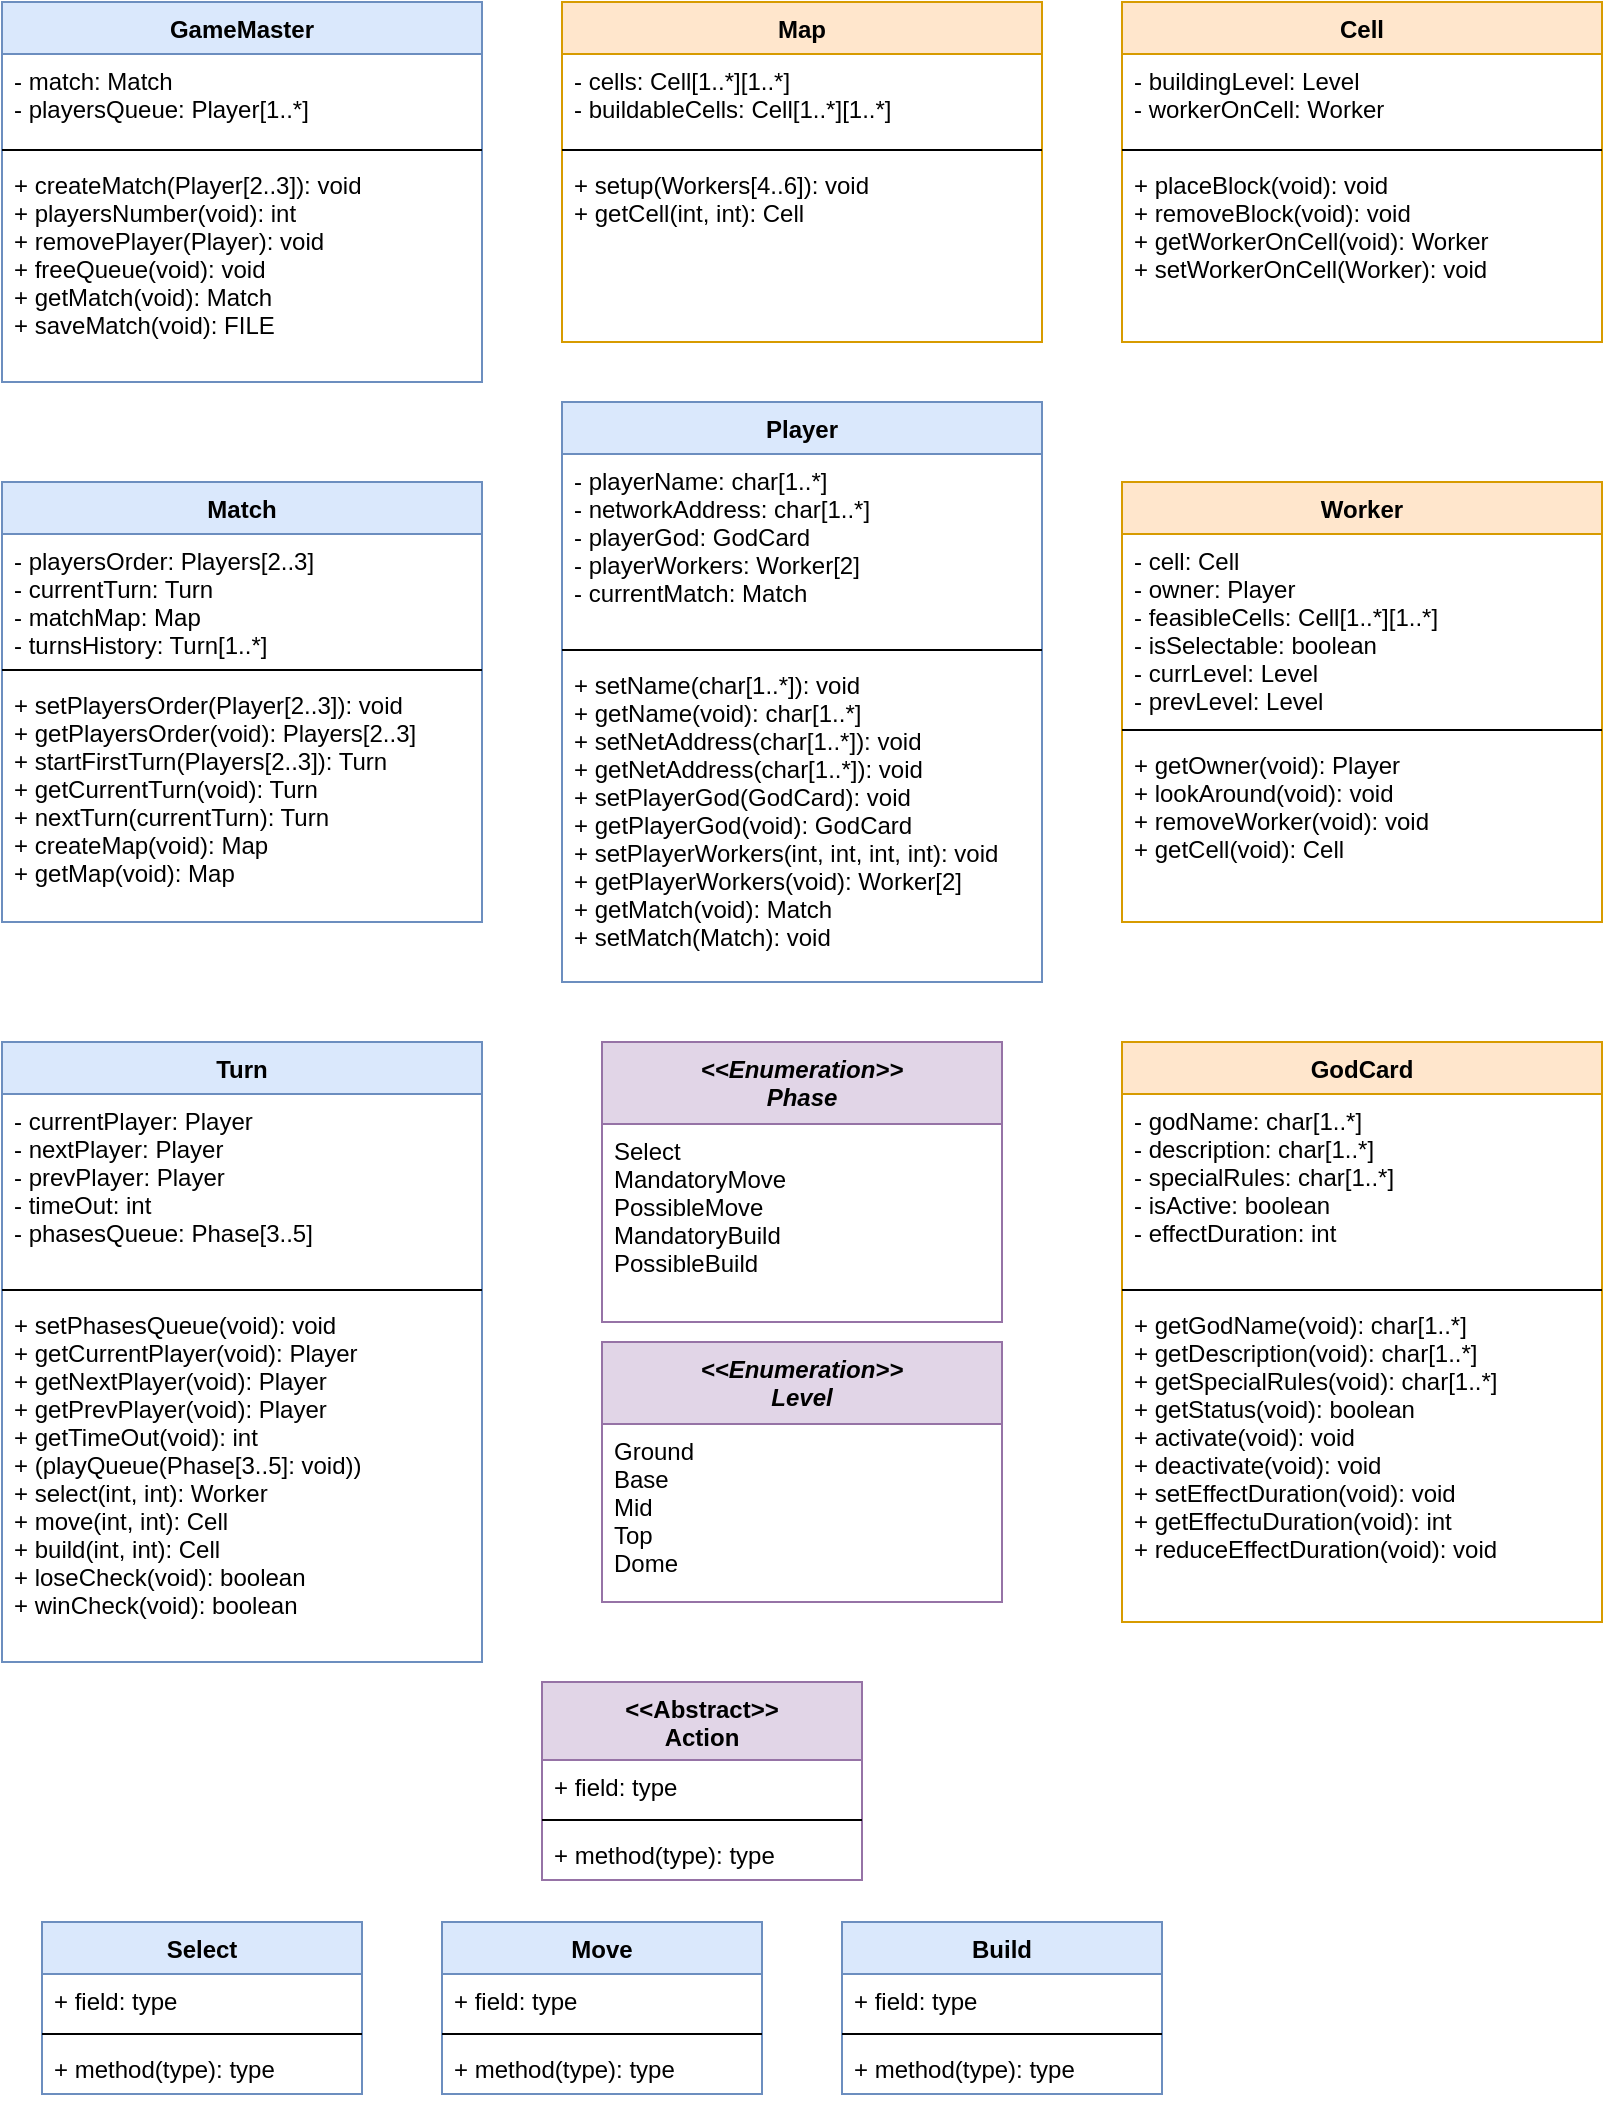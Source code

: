 <mxfile version="12.6.5" type="device"><diagram id="B1I15OfBy122LOu_rKYL" name="Page-1"><mxGraphModel dx="981" dy="567" grid="1" gridSize="10" guides="1" tooltips="1" connect="1" arrows="1" fold="1" page="1" pageScale="1" pageWidth="850" pageHeight="1100" math="0" shadow="0"><root><mxCell id="0"/><mxCell id="1" parent="0"/><mxCell id="iSrWICmwkI2ADshOBeTu-1" value="GameMaster" style="swimlane;fontStyle=1;align=center;verticalAlign=top;childLayout=stackLayout;horizontal=1;startSize=26;horizontalStack=0;resizeParent=1;resizeParentMax=0;resizeLast=0;collapsible=1;marginBottom=0;fillColor=#dae8fc;strokeColor=#6c8ebf;" parent="1" vertex="1"><mxGeometry x="20" y="40" width="240" height="190" as="geometry"/></mxCell><mxCell id="iSrWICmwkI2ADshOBeTu-2" value="- match: Match&#10;- playersQueue: Player[1..*]" style="text;strokeColor=none;fillColor=none;align=left;verticalAlign=top;spacingLeft=4;spacingRight=4;overflow=hidden;rotatable=0;points=[[0,0.5],[1,0.5]];portConstraint=eastwest;" parent="iSrWICmwkI2ADshOBeTu-1" vertex="1"><mxGeometry y="26" width="240" height="44" as="geometry"/></mxCell><mxCell id="iSrWICmwkI2ADshOBeTu-3" value="" style="line;strokeWidth=1;fillColor=none;align=left;verticalAlign=middle;spacingTop=-1;spacingLeft=3;spacingRight=3;rotatable=0;labelPosition=right;points=[];portConstraint=eastwest;" parent="iSrWICmwkI2ADshOBeTu-1" vertex="1"><mxGeometry y="70" width="240" height="8" as="geometry"/></mxCell><mxCell id="iSrWICmwkI2ADshOBeTu-4" value="+ createMatch(Player[2..3]): void&#10;+ playersNumber(void): int&#10;+ removePlayer(Player): void&#10;+ freeQueue(void): void&#10;+ getMatch(void): Match&#10;+ saveMatch(void): FILE" style="text;strokeColor=none;fillColor=none;align=left;verticalAlign=top;spacingLeft=4;spacingRight=4;overflow=hidden;rotatable=0;points=[[0,0.5],[1,0.5]];portConstraint=eastwest;" parent="iSrWICmwkI2ADshOBeTu-1" vertex="1"><mxGeometry y="78" width="240" height="112" as="geometry"/></mxCell><mxCell id="iSrWICmwkI2ADshOBeTu-5" value="Match" style="swimlane;fontStyle=1;align=center;verticalAlign=top;childLayout=stackLayout;horizontal=1;startSize=26;horizontalStack=0;resizeParent=1;resizeParentMax=0;resizeLast=0;collapsible=1;marginBottom=0;fillColor=#dae8fc;strokeColor=#6c8ebf;" parent="1" vertex="1"><mxGeometry x="20" y="280" width="240" height="220" as="geometry"/></mxCell><mxCell id="iSrWICmwkI2ADshOBeTu-6" value="- playersOrder: Players[2..3]&#10;- currentTurn: Turn&#10;- matchMap: Map&#10;- turnsHistory: Turn[1..*]" style="text;strokeColor=none;fillColor=none;align=left;verticalAlign=top;spacingLeft=4;spacingRight=4;overflow=hidden;rotatable=0;points=[[0,0.5],[1,0.5]];portConstraint=eastwest;" parent="iSrWICmwkI2ADshOBeTu-5" vertex="1"><mxGeometry y="26" width="240" height="64" as="geometry"/></mxCell><mxCell id="iSrWICmwkI2ADshOBeTu-7" value="" style="line;strokeWidth=1;fillColor=none;align=left;verticalAlign=middle;spacingTop=-1;spacingLeft=3;spacingRight=3;rotatable=0;labelPosition=right;points=[];portConstraint=eastwest;" parent="iSrWICmwkI2ADshOBeTu-5" vertex="1"><mxGeometry y="90" width="240" height="8" as="geometry"/></mxCell><mxCell id="iSrWICmwkI2ADshOBeTu-8" value="+ setPlayersOrder(Player[2..3]): void&#10;+ getPlayersOrder(void): Players[2..3]&#10;+ startFirstTurn(Players[2..3]): Turn&#10;+ getCurrentTurn(void): Turn&#10;+ nextTurn(currentTurn): Turn&#10;+ createMap(void): Map&#10;+ getMap(void): Map&#10;" style="text;strokeColor=none;fillColor=none;align=left;verticalAlign=top;spacingLeft=4;spacingRight=4;overflow=hidden;rotatable=0;points=[[0,0.5],[1,0.5]];portConstraint=eastwest;" parent="iSrWICmwkI2ADshOBeTu-5" vertex="1"><mxGeometry y="98" width="240" height="122" as="geometry"/></mxCell><mxCell id="iSrWICmwkI2ADshOBeTu-9" value="Turn" style="swimlane;fontStyle=1;align=center;verticalAlign=top;childLayout=stackLayout;horizontal=1;startSize=26;horizontalStack=0;resizeParent=1;resizeParentMax=0;resizeLast=0;collapsible=1;marginBottom=0;fillColor=#dae8fc;strokeColor=#6c8ebf;" parent="1" vertex="1"><mxGeometry x="20" y="560" width="240" height="310" as="geometry"/></mxCell><mxCell id="iSrWICmwkI2ADshOBeTu-10" value="- currentPlayer: Player&#10;- nextPlayer: Player&#10;- prevPlayer: Player&#10;- timeOut: int&#10;- phasesQueue: Phase[3..5]" style="text;strokeColor=none;fillColor=none;align=left;verticalAlign=top;spacingLeft=4;spacingRight=4;overflow=hidden;rotatable=0;points=[[0,0.5],[1,0.5]];portConstraint=eastwest;" parent="iSrWICmwkI2ADshOBeTu-9" vertex="1"><mxGeometry y="26" width="240" height="94" as="geometry"/></mxCell><mxCell id="iSrWICmwkI2ADshOBeTu-11" value="" style="line;strokeWidth=1;fillColor=none;align=left;verticalAlign=middle;spacingTop=-1;spacingLeft=3;spacingRight=3;rotatable=0;labelPosition=right;points=[];portConstraint=eastwest;" parent="iSrWICmwkI2ADshOBeTu-9" vertex="1"><mxGeometry y="120" width="240" height="8" as="geometry"/></mxCell><mxCell id="iSrWICmwkI2ADshOBeTu-12" value="+ setPhasesQueue(void): void&#10;+ getCurrentPlayer(void): Player&#10;+ getNextPlayer(void): Player&#10;+ getPrevPlayer(void): Player&#10;+ getTimeOut(void): int&#10;+ (playQueue(Phase[3..5]: void))&#10;+ select(int, int): Worker&#10;+ move(int, int): Cell&#10;+ build(int, int): Cell&#10;+ loseCheck(void): boolean&#10;+ winCheck(void): boolean" style="text;strokeColor=none;fillColor=none;align=left;verticalAlign=top;spacingLeft=4;spacingRight=4;overflow=hidden;rotatable=0;points=[[0,0.5],[1,0.5]];portConstraint=eastwest;" parent="iSrWICmwkI2ADshOBeTu-9" vertex="1"><mxGeometry y="128" width="240" height="182" as="geometry"/></mxCell><mxCell id="iSrWICmwkI2ADshOBeTu-33" value="&lt;&lt;Enumeration&gt;&gt;&#10;Phase" style="swimlane;fontStyle=3;align=center;verticalAlign=top;childLayout=stackLayout;horizontal=1;startSize=41;horizontalStack=0;resizeParent=1;resizeParentMax=0;resizeLast=0;collapsible=1;marginBottom=0;strokeColor=#9673a6;strokeWidth=1;fillColor=#e1d5e7;" parent="1" vertex="1"><mxGeometry x="320" y="560" width="200" height="140" as="geometry"/></mxCell><mxCell id="iSrWICmwkI2ADshOBeTu-34" value="Select&#10;MandatoryMove&#10;PossibleMove&#10;MandatoryBuild&#10;PossibleBuild" style="text;strokeColor=none;fillColor=none;align=left;verticalAlign=top;spacingLeft=4;spacingRight=4;overflow=hidden;rotatable=0;points=[[0,0.5],[1,0.5]];portConstraint=eastwest;" parent="iSrWICmwkI2ADshOBeTu-33" vertex="1"><mxGeometry y="41" width="200" height="99" as="geometry"/></mxCell><mxCell id="iSrWICmwkI2ADshOBeTu-37" value="&lt;&lt;Enumeration&gt;&gt;&#10;Level" style="swimlane;fontStyle=3;align=center;verticalAlign=top;childLayout=stackLayout;horizontal=1;startSize=41;horizontalStack=0;resizeParent=1;resizeParentMax=0;resizeLast=0;collapsible=1;marginBottom=0;strokeColor=#9673a6;strokeWidth=1;fillColor=#e1d5e7;" parent="1" vertex="1"><mxGeometry x="320" y="710" width="200" height="130" as="geometry"><mxRectangle x="320" y="720" width="130" height="41" as="alternateBounds"/></mxGeometry></mxCell><mxCell id="iSrWICmwkI2ADshOBeTu-38" value="Ground&#10;Base&#10;Mid&#10;Top&#10;Dome" style="text;strokeColor=none;fillColor=none;align=left;verticalAlign=top;spacingLeft=4;spacingRight=4;overflow=hidden;rotatable=0;points=[[0,0.5],[1,0.5]];portConstraint=eastwest;" parent="iSrWICmwkI2ADshOBeTu-37" vertex="1"><mxGeometry y="41" width="200" height="89" as="geometry"/></mxCell><mxCell id="iSrWICmwkI2ADshOBeTu-39" value="Map" style="swimlane;fontStyle=1;align=center;verticalAlign=top;childLayout=stackLayout;horizontal=1;startSize=26;horizontalStack=0;resizeParent=1;resizeParentMax=0;resizeLast=0;collapsible=1;marginBottom=0;fillColor=#ffe6cc;strokeColor=#d79b00;" parent="1" vertex="1"><mxGeometry x="300" y="40" width="240" height="170" as="geometry"/></mxCell><mxCell id="iSrWICmwkI2ADshOBeTu-40" value="- cells: Cell[1..*][1..*]&#10;- buildableCells: Cell[1..*][1..*]" style="text;strokeColor=none;fillColor=none;align=left;verticalAlign=top;spacingLeft=4;spacingRight=4;overflow=hidden;rotatable=0;points=[[0,0.5],[1,0.5]];portConstraint=eastwest;" parent="iSrWICmwkI2ADshOBeTu-39" vertex="1"><mxGeometry y="26" width="240" height="44" as="geometry"/></mxCell><mxCell id="iSrWICmwkI2ADshOBeTu-41" value="" style="line;strokeWidth=1;fillColor=none;align=left;verticalAlign=middle;spacingTop=-1;spacingLeft=3;spacingRight=3;rotatable=0;labelPosition=right;points=[];portConstraint=eastwest;" parent="iSrWICmwkI2ADshOBeTu-39" vertex="1"><mxGeometry y="70" width="240" height="8" as="geometry"/></mxCell><mxCell id="iSrWICmwkI2ADshOBeTu-42" value="+ setup(Workers[4..6]): void&#10;+ getCell(int, int): Cell" style="text;strokeColor=none;fillColor=none;align=left;verticalAlign=top;spacingLeft=4;spacingRight=4;overflow=hidden;rotatable=0;points=[[0,0.5],[1,0.5]];portConstraint=eastwest;" parent="iSrWICmwkI2ADshOBeTu-39" vertex="1"><mxGeometry y="78" width="240" height="92" as="geometry"/></mxCell><mxCell id="iSrWICmwkI2ADshOBeTu-43" value="Player" style="swimlane;fontStyle=1;align=center;verticalAlign=top;childLayout=stackLayout;horizontal=1;startSize=26;horizontalStack=0;resizeParent=1;resizeParentMax=0;resizeLast=0;collapsible=1;marginBottom=0;fillColor=#dae8fc;strokeColor=#6c8ebf;" parent="1" vertex="1"><mxGeometry x="300" y="240" width="240" height="290" as="geometry"/></mxCell><mxCell id="iSrWICmwkI2ADshOBeTu-44" value="- playerName: char[1..*]&#10;- networkAddress: char[1..*]&#10;- playerGod: GodCard&#10;- playerWorkers: Worker[2]&#10;- currentMatch: Match" style="text;strokeColor=none;fillColor=none;align=left;verticalAlign=top;spacingLeft=4;spacingRight=4;overflow=hidden;rotatable=0;points=[[0,0.5],[1,0.5]];portConstraint=eastwest;" parent="iSrWICmwkI2ADshOBeTu-43" vertex="1"><mxGeometry y="26" width="240" height="94" as="geometry"/></mxCell><mxCell id="iSrWICmwkI2ADshOBeTu-45" value="" style="line;strokeWidth=1;fillColor=none;align=left;verticalAlign=middle;spacingTop=-1;spacingLeft=3;spacingRight=3;rotatable=0;labelPosition=right;points=[];portConstraint=eastwest;" parent="iSrWICmwkI2ADshOBeTu-43" vertex="1"><mxGeometry y="120" width="240" height="8" as="geometry"/></mxCell><mxCell id="iSrWICmwkI2ADshOBeTu-46" value="+ setName(char[1..*]): void&#10;+ getName(void): char[1..*]&#10;+ setNetAddress(char[1..*]): void&#10;+ getNetAddress(char[1..*]): void&#10;+ setPlayerGod(GodCard): void&#10;+ getPlayerGod(void): GodCard&#10;+ setPlayerWorkers(int, int, int, int): void&#10;+ getPlayerWorkers(void): Worker[2]&#10;+ getMatch(void): Match&#10;+ setMatch(Match): void" style="text;strokeColor=none;fillColor=none;align=left;verticalAlign=top;spacingLeft=4;spacingRight=4;overflow=hidden;rotatable=0;points=[[0,0.5],[1,0.5]];portConstraint=eastwest;" parent="iSrWICmwkI2ADshOBeTu-43" vertex="1"><mxGeometry y="128" width="240" height="162" as="geometry"/></mxCell><mxCell id="iSrWICmwkI2ADshOBeTu-47" value="Cell" style="swimlane;fontStyle=1;align=center;verticalAlign=top;childLayout=stackLayout;horizontal=1;startSize=26;horizontalStack=0;resizeParent=1;resizeParentMax=0;resizeLast=0;collapsible=1;marginBottom=0;fillColor=#ffe6cc;strokeColor=#d79b00;" parent="1" vertex="1"><mxGeometry x="580" y="40" width="240" height="170" as="geometry"/></mxCell><mxCell id="iSrWICmwkI2ADshOBeTu-48" value="- buildingLevel: Level&#10;- workerOnCell: Worker" style="text;strokeColor=none;fillColor=none;align=left;verticalAlign=top;spacingLeft=4;spacingRight=4;overflow=hidden;rotatable=0;points=[[0,0.5],[1,0.5]];portConstraint=eastwest;" parent="iSrWICmwkI2ADshOBeTu-47" vertex="1"><mxGeometry y="26" width="240" height="44" as="geometry"/></mxCell><mxCell id="iSrWICmwkI2ADshOBeTu-49" value="" style="line;strokeWidth=1;fillColor=none;align=left;verticalAlign=middle;spacingTop=-1;spacingLeft=3;spacingRight=3;rotatable=0;labelPosition=right;points=[];portConstraint=eastwest;" parent="iSrWICmwkI2ADshOBeTu-47" vertex="1"><mxGeometry y="70" width="240" height="8" as="geometry"/></mxCell><mxCell id="iSrWICmwkI2ADshOBeTu-50" value="+ placeBlock(void): void&#10;+ removeBlock(void): void&#10;+ getWorkerOnCell(void): Worker&#10;+ setWorkerOnCell(Worker): void" style="text;strokeColor=none;fillColor=none;align=left;verticalAlign=top;spacingLeft=4;spacingRight=4;overflow=hidden;rotatable=0;points=[[0,0.5],[1,0.5]];portConstraint=eastwest;" parent="iSrWICmwkI2ADshOBeTu-47" vertex="1"><mxGeometry y="78" width="240" height="92" as="geometry"/></mxCell><mxCell id="iSrWICmwkI2ADshOBeTu-51" value="Worker" style="swimlane;fontStyle=1;align=center;verticalAlign=top;childLayout=stackLayout;horizontal=1;startSize=26;horizontalStack=0;resizeParent=1;resizeParentMax=0;resizeLast=0;collapsible=1;marginBottom=0;fillColor=#ffe6cc;strokeColor=#d79b00;" parent="1" vertex="1"><mxGeometry x="580" y="280" width="240" height="220" as="geometry"/></mxCell><mxCell id="iSrWICmwkI2ADshOBeTu-52" value="- cell: Cell&#10;- owner: Player&#10;- feasibleCells: Cell[1..*][1..*]&#10;- isSelectable: boolean&#10;- currLevel: Level&#10;- prevLevel: Level" style="text;strokeColor=none;fillColor=none;align=left;verticalAlign=top;spacingLeft=4;spacingRight=4;overflow=hidden;rotatable=0;points=[[0,0.5],[1,0.5]];portConstraint=eastwest;" parent="iSrWICmwkI2ADshOBeTu-51" vertex="1"><mxGeometry y="26" width="240" height="94" as="geometry"/></mxCell><mxCell id="iSrWICmwkI2ADshOBeTu-53" value="" style="line;strokeWidth=1;fillColor=none;align=left;verticalAlign=middle;spacingTop=-1;spacingLeft=3;spacingRight=3;rotatable=0;labelPosition=right;points=[];portConstraint=eastwest;" parent="iSrWICmwkI2ADshOBeTu-51" vertex="1"><mxGeometry y="120" width="240" height="8" as="geometry"/></mxCell><mxCell id="iSrWICmwkI2ADshOBeTu-54" value="+ getOwner(void): Player&#10;+ lookAround(void): void&#10;+ removeWorker(void): void&#10;+ getCell(void): Cell" style="text;strokeColor=none;fillColor=none;align=left;verticalAlign=top;spacingLeft=4;spacingRight=4;overflow=hidden;rotatable=0;points=[[0,0.5],[1,0.5]];portConstraint=eastwest;" parent="iSrWICmwkI2ADshOBeTu-51" vertex="1"><mxGeometry y="128" width="240" height="92" as="geometry"/></mxCell><mxCell id="iSrWICmwkI2ADshOBeTu-55" value="GodCard" style="swimlane;fontStyle=1;align=center;verticalAlign=top;childLayout=stackLayout;horizontal=1;startSize=26;horizontalStack=0;resizeParent=1;resizeParentMax=0;resizeLast=0;collapsible=1;marginBottom=0;fillColor=#ffe6cc;strokeColor=#d79b00;" parent="1" vertex="1"><mxGeometry x="580" y="560" width="240" height="290" as="geometry"/></mxCell><mxCell id="iSrWICmwkI2ADshOBeTu-56" value="- godName: char[1..*]&#10;- description: char[1..*]&#10;- specialRules: char[1..*]&#10;- isActive: boolean&#10;- effectDuration: int" style="text;strokeColor=none;fillColor=none;align=left;verticalAlign=top;spacingLeft=4;spacingRight=4;overflow=hidden;rotatable=0;points=[[0,0.5],[1,0.5]];portConstraint=eastwest;" parent="iSrWICmwkI2ADshOBeTu-55" vertex="1"><mxGeometry y="26" width="240" height="94" as="geometry"/></mxCell><mxCell id="iSrWICmwkI2ADshOBeTu-57" value="" style="line;strokeWidth=1;fillColor=none;align=left;verticalAlign=middle;spacingTop=-1;spacingLeft=3;spacingRight=3;rotatable=0;labelPosition=right;points=[];portConstraint=eastwest;" parent="iSrWICmwkI2ADshOBeTu-55" vertex="1"><mxGeometry y="120" width="240" height="8" as="geometry"/></mxCell><mxCell id="iSrWICmwkI2ADshOBeTu-58" value="+ getGodName(void): char[1..*]&#10;+ getDescription(void): char[1..*]&#10;+ getSpecialRules(void): char[1..*]&#10;+ getStatus(void): boolean&#10;+ activate(void): void&#10;+ deactivate(void): void&#10;+ setEffectDuration(void): void&#10;+ getEffectuDuration(void): int&#10;+ reduceEffectDuration(void): void" style="text;strokeColor=none;fillColor=none;align=left;verticalAlign=top;spacingLeft=4;spacingRight=4;overflow=hidden;rotatable=0;points=[[0,0.5],[1,0.5]];portConstraint=eastwest;" parent="iSrWICmwkI2ADshOBeTu-55" vertex="1"><mxGeometry y="128" width="240" height="162" as="geometry"/></mxCell><mxCell id="H8_GF44774oWHfz0O311-1" value="&lt;&lt;Abstract&gt;&gt;&#10;Action" style="swimlane;fontStyle=1;align=center;verticalAlign=top;childLayout=stackLayout;horizontal=1;startSize=39;horizontalStack=0;resizeParent=1;resizeParentMax=0;resizeLast=0;collapsible=1;marginBottom=0;fillColor=#e1d5e7;strokeColor=#9673a6;" vertex="1" parent="1"><mxGeometry x="290" y="880" width="160" height="99" as="geometry"/></mxCell><mxCell id="H8_GF44774oWHfz0O311-2" value="+ field: type" style="text;strokeColor=none;fillColor=none;align=left;verticalAlign=top;spacingLeft=4;spacingRight=4;overflow=hidden;rotatable=0;points=[[0,0.5],[1,0.5]];portConstraint=eastwest;" vertex="1" parent="H8_GF44774oWHfz0O311-1"><mxGeometry y="39" width="160" height="26" as="geometry"/></mxCell><mxCell id="H8_GF44774oWHfz0O311-3" value="" style="line;strokeWidth=1;fillColor=none;align=left;verticalAlign=middle;spacingTop=-1;spacingLeft=3;spacingRight=3;rotatable=0;labelPosition=right;points=[];portConstraint=eastwest;" vertex="1" parent="H8_GF44774oWHfz0O311-1"><mxGeometry y="65" width="160" height="8" as="geometry"/></mxCell><mxCell id="H8_GF44774oWHfz0O311-4" value="+ method(type): type" style="text;strokeColor=none;fillColor=none;align=left;verticalAlign=top;spacingLeft=4;spacingRight=4;overflow=hidden;rotatable=0;points=[[0,0.5],[1,0.5]];portConstraint=eastwest;" vertex="1" parent="H8_GF44774oWHfz0O311-1"><mxGeometry y="73" width="160" height="26" as="geometry"/></mxCell><mxCell id="H8_GF44774oWHfz0O311-5" value="Select" style="swimlane;fontStyle=1;align=center;verticalAlign=top;childLayout=stackLayout;horizontal=1;startSize=26;horizontalStack=0;resizeParent=1;resizeParentMax=0;resizeLast=0;collapsible=1;marginBottom=0;fillColor=#dae8fc;strokeColor=#6c8ebf;" vertex="1" parent="1"><mxGeometry x="40" y="1000" width="160" height="86" as="geometry"/></mxCell><mxCell id="H8_GF44774oWHfz0O311-6" value="+ field: type" style="text;strokeColor=none;fillColor=none;align=left;verticalAlign=top;spacingLeft=4;spacingRight=4;overflow=hidden;rotatable=0;points=[[0,0.5],[1,0.5]];portConstraint=eastwest;" vertex="1" parent="H8_GF44774oWHfz0O311-5"><mxGeometry y="26" width="160" height="26" as="geometry"/></mxCell><mxCell id="H8_GF44774oWHfz0O311-7" value="" style="line;strokeWidth=1;fillColor=none;align=left;verticalAlign=middle;spacingTop=-1;spacingLeft=3;spacingRight=3;rotatable=0;labelPosition=right;points=[];portConstraint=eastwest;" vertex="1" parent="H8_GF44774oWHfz0O311-5"><mxGeometry y="52" width="160" height="8" as="geometry"/></mxCell><mxCell id="H8_GF44774oWHfz0O311-8" value="+ method(type): type" style="text;strokeColor=none;fillColor=none;align=left;verticalAlign=top;spacingLeft=4;spacingRight=4;overflow=hidden;rotatable=0;points=[[0,0.5],[1,0.5]];portConstraint=eastwest;" vertex="1" parent="H8_GF44774oWHfz0O311-5"><mxGeometry y="60" width="160" height="26" as="geometry"/></mxCell><mxCell id="H8_GF44774oWHfz0O311-10" value="Move" style="swimlane;fontStyle=1;align=center;verticalAlign=top;childLayout=stackLayout;horizontal=1;startSize=26;horizontalStack=0;resizeParent=1;resizeParentMax=0;resizeLast=0;collapsible=1;marginBottom=0;fillColor=#dae8fc;strokeColor=#6c8ebf;" vertex="1" parent="1"><mxGeometry x="240" y="1000" width="160" height="86" as="geometry"/></mxCell><mxCell id="H8_GF44774oWHfz0O311-11" value="+ field: type" style="text;strokeColor=none;fillColor=none;align=left;verticalAlign=top;spacingLeft=4;spacingRight=4;overflow=hidden;rotatable=0;points=[[0,0.5],[1,0.5]];portConstraint=eastwest;" vertex="1" parent="H8_GF44774oWHfz0O311-10"><mxGeometry y="26" width="160" height="26" as="geometry"/></mxCell><mxCell id="H8_GF44774oWHfz0O311-12" value="" style="line;strokeWidth=1;fillColor=none;align=left;verticalAlign=middle;spacingTop=-1;spacingLeft=3;spacingRight=3;rotatable=0;labelPosition=right;points=[];portConstraint=eastwest;" vertex="1" parent="H8_GF44774oWHfz0O311-10"><mxGeometry y="52" width="160" height="8" as="geometry"/></mxCell><mxCell id="H8_GF44774oWHfz0O311-13" value="+ method(type): type" style="text;strokeColor=none;fillColor=none;align=left;verticalAlign=top;spacingLeft=4;spacingRight=4;overflow=hidden;rotatable=0;points=[[0,0.5],[1,0.5]];portConstraint=eastwest;" vertex="1" parent="H8_GF44774oWHfz0O311-10"><mxGeometry y="60" width="160" height="26" as="geometry"/></mxCell><mxCell id="H8_GF44774oWHfz0O311-14" value="Build" style="swimlane;fontStyle=1;align=center;verticalAlign=top;childLayout=stackLayout;horizontal=1;startSize=26;horizontalStack=0;resizeParent=1;resizeParentMax=0;resizeLast=0;collapsible=1;marginBottom=0;fillColor=#dae8fc;strokeColor=#6c8ebf;" vertex="1" parent="1"><mxGeometry x="440" y="1000" width="160" height="86" as="geometry"/></mxCell><mxCell id="H8_GF44774oWHfz0O311-15" value="+ field: type" style="text;strokeColor=none;fillColor=none;align=left;verticalAlign=top;spacingLeft=4;spacingRight=4;overflow=hidden;rotatable=0;points=[[0,0.5],[1,0.5]];portConstraint=eastwest;" vertex="1" parent="H8_GF44774oWHfz0O311-14"><mxGeometry y="26" width="160" height="26" as="geometry"/></mxCell><mxCell id="H8_GF44774oWHfz0O311-16" value="" style="line;strokeWidth=1;fillColor=none;align=left;verticalAlign=middle;spacingTop=-1;spacingLeft=3;spacingRight=3;rotatable=0;labelPosition=right;points=[];portConstraint=eastwest;" vertex="1" parent="H8_GF44774oWHfz0O311-14"><mxGeometry y="52" width="160" height="8" as="geometry"/></mxCell><mxCell id="H8_GF44774oWHfz0O311-17" value="+ method(type): type" style="text;strokeColor=none;fillColor=none;align=left;verticalAlign=top;spacingLeft=4;spacingRight=4;overflow=hidden;rotatable=0;points=[[0,0.5],[1,0.5]];portConstraint=eastwest;" vertex="1" parent="H8_GF44774oWHfz0O311-14"><mxGeometry y="60" width="160" height="26" as="geometry"/></mxCell></root></mxGraphModel></diagram></mxfile>